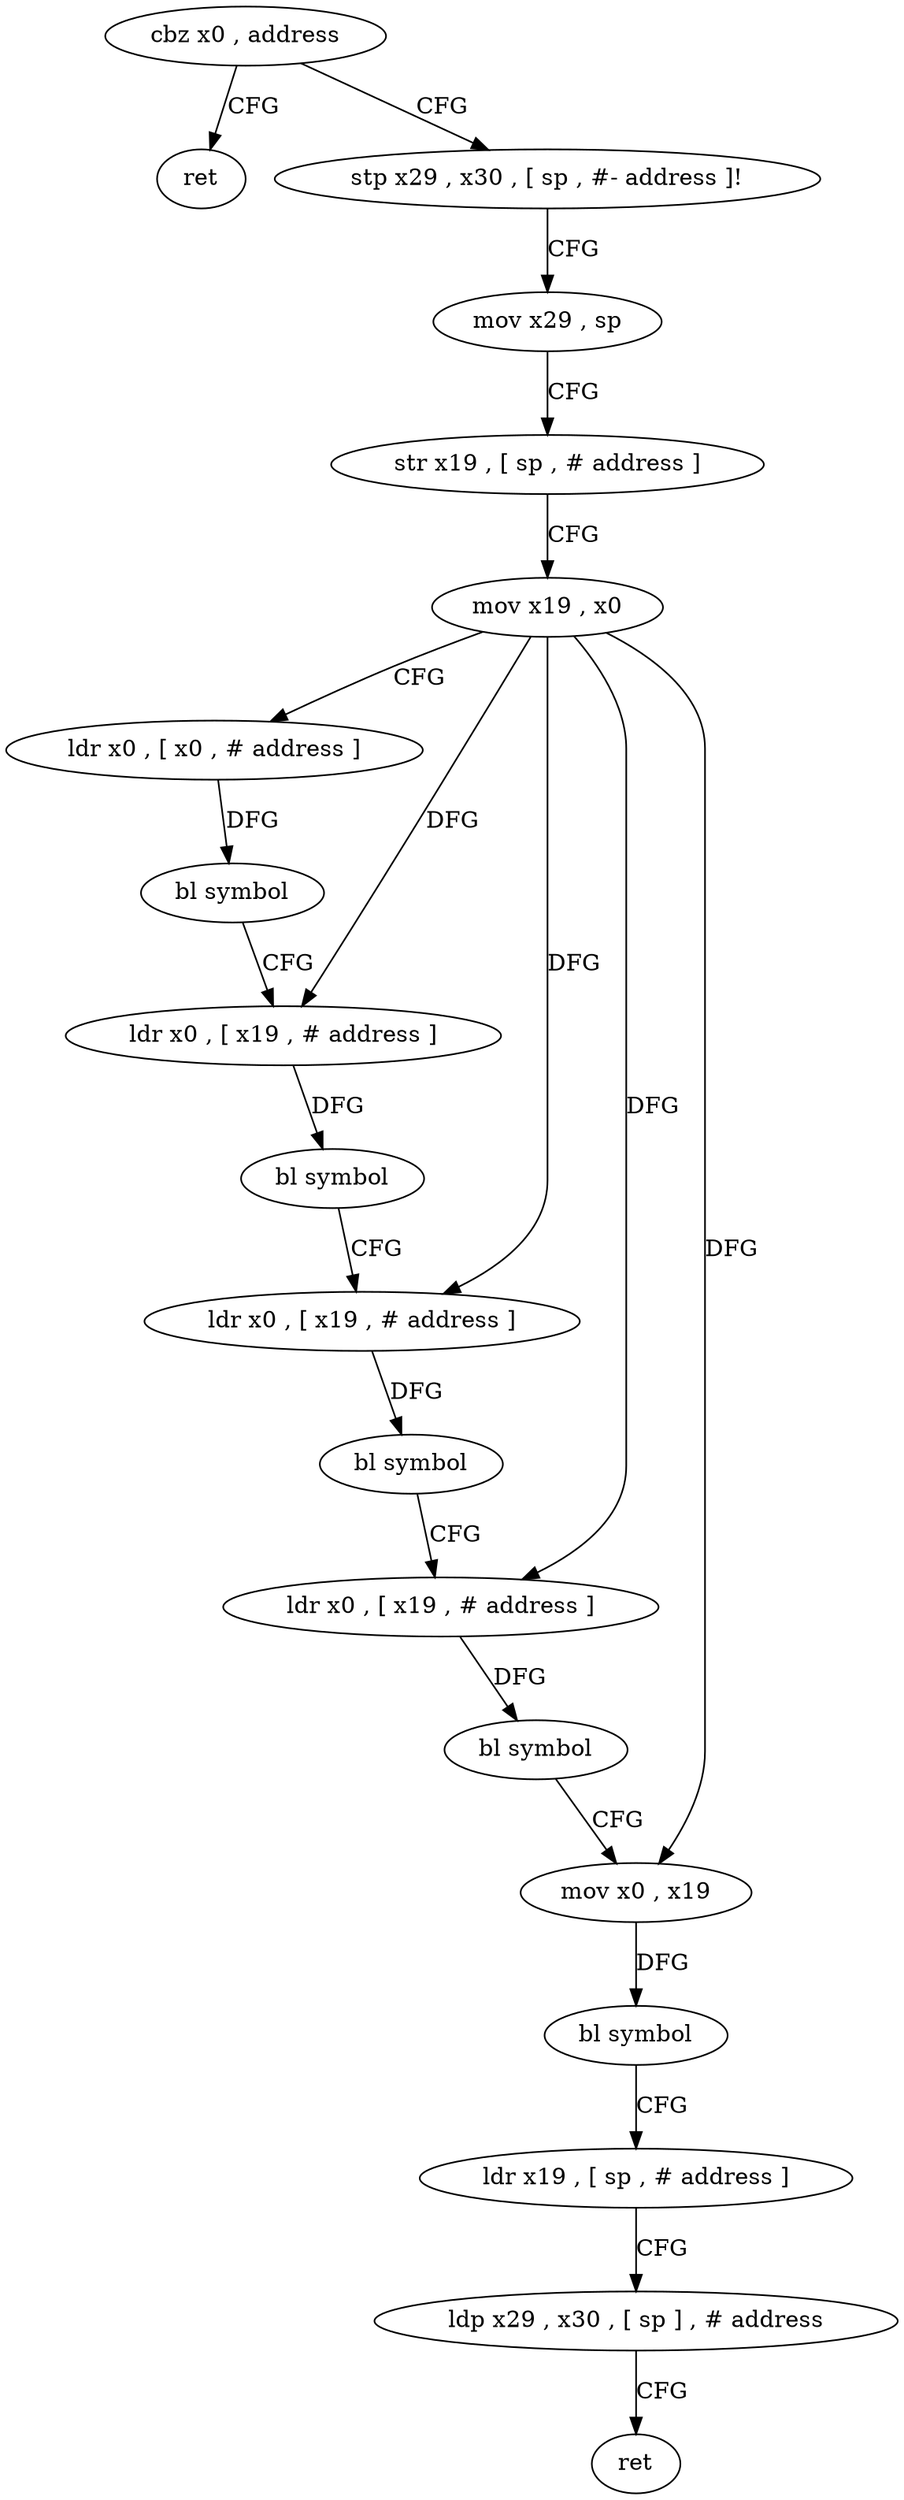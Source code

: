digraph "func" {
"84964" [label = "cbz x0 , address" ]
"85036" [label = "ret" ]
"84968" [label = "stp x29 , x30 , [ sp , #- address ]!" ]
"84972" [label = "mov x29 , sp" ]
"84976" [label = "str x19 , [ sp , # address ]" ]
"84980" [label = "mov x19 , x0" ]
"84984" [label = "ldr x0 , [ x0 , # address ]" ]
"84988" [label = "bl symbol" ]
"84992" [label = "ldr x0 , [ x19 , # address ]" ]
"84996" [label = "bl symbol" ]
"85000" [label = "ldr x0 , [ x19 , # address ]" ]
"85004" [label = "bl symbol" ]
"85008" [label = "ldr x0 , [ x19 , # address ]" ]
"85012" [label = "bl symbol" ]
"85016" [label = "mov x0 , x19" ]
"85020" [label = "bl symbol" ]
"85024" [label = "ldr x19 , [ sp , # address ]" ]
"85028" [label = "ldp x29 , x30 , [ sp ] , # address" ]
"85032" [label = "ret" ]
"84964" -> "85036" [ label = "CFG" ]
"84964" -> "84968" [ label = "CFG" ]
"84968" -> "84972" [ label = "CFG" ]
"84972" -> "84976" [ label = "CFG" ]
"84976" -> "84980" [ label = "CFG" ]
"84980" -> "84984" [ label = "CFG" ]
"84980" -> "84992" [ label = "DFG" ]
"84980" -> "85000" [ label = "DFG" ]
"84980" -> "85008" [ label = "DFG" ]
"84980" -> "85016" [ label = "DFG" ]
"84984" -> "84988" [ label = "DFG" ]
"84988" -> "84992" [ label = "CFG" ]
"84992" -> "84996" [ label = "DFG" ]
"84996" -> "85000" [ label = "CFG" ]
"85000" -> "85004" [ label = "DFG" ]
"85004" -> "85008" [ label = "CFG" ]
"85008" -> "85012" [ label = "DFG" ]
"85012" -> "85016" [ label = "CFG" ]
"85016" -> "85020" [ label = "DFG" ]
"85020" -> "85024" [ label = "CFG" ]
"85024" -> "85028" [ label = "CFG" ]
"85028" -> "85032" [ label = "CFG" ]
}
